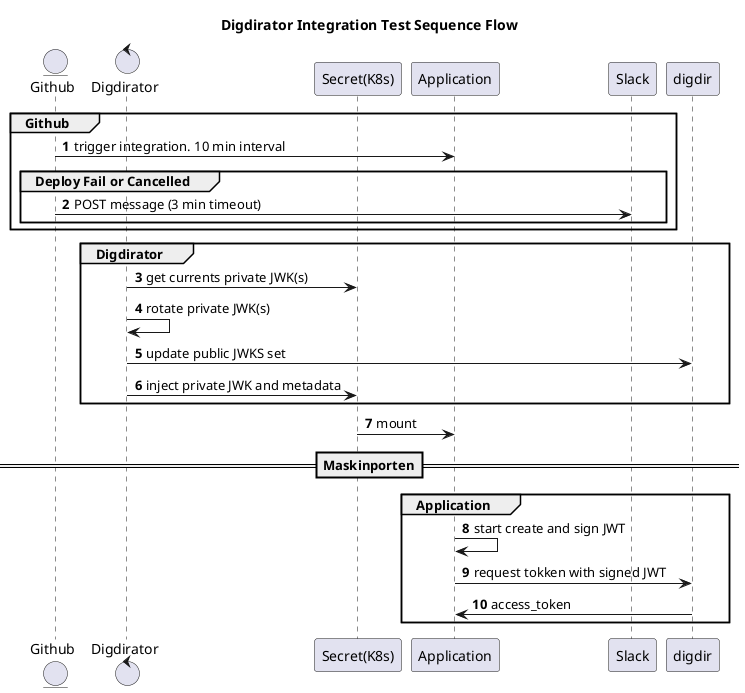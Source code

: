 @startuml component
title Digdirator Integration Test Sequence Flow
skinparam maxMessageSize 300
autonumber

entity github as "Github"
control digdirator as "Digdirator"
participant secret as "Secret(K8s)"
participant application as "Application"
participant slack as "Slack"

group Github
github -> application: trigger integration. 10 min interval
group Deploy Fail or Cancelled
github -> slack: POST message (3 min timeout)
end
end

group Digdirator
    digdirator -> secret: get currents private JWK(s)
    digdirator -> digdirator: rotate private JWK(s)
    digdirator -> digdir: update public JWKS set
    digdirator -> secret: inject private JWK and metadata
end

 secret -> application: mount

==Maskinporten==
group Application
    application -> application: start create and sign JWT
    application -> digdir: request tokken with signed JWT
    digdir -> application: access_token
end

@enduml
